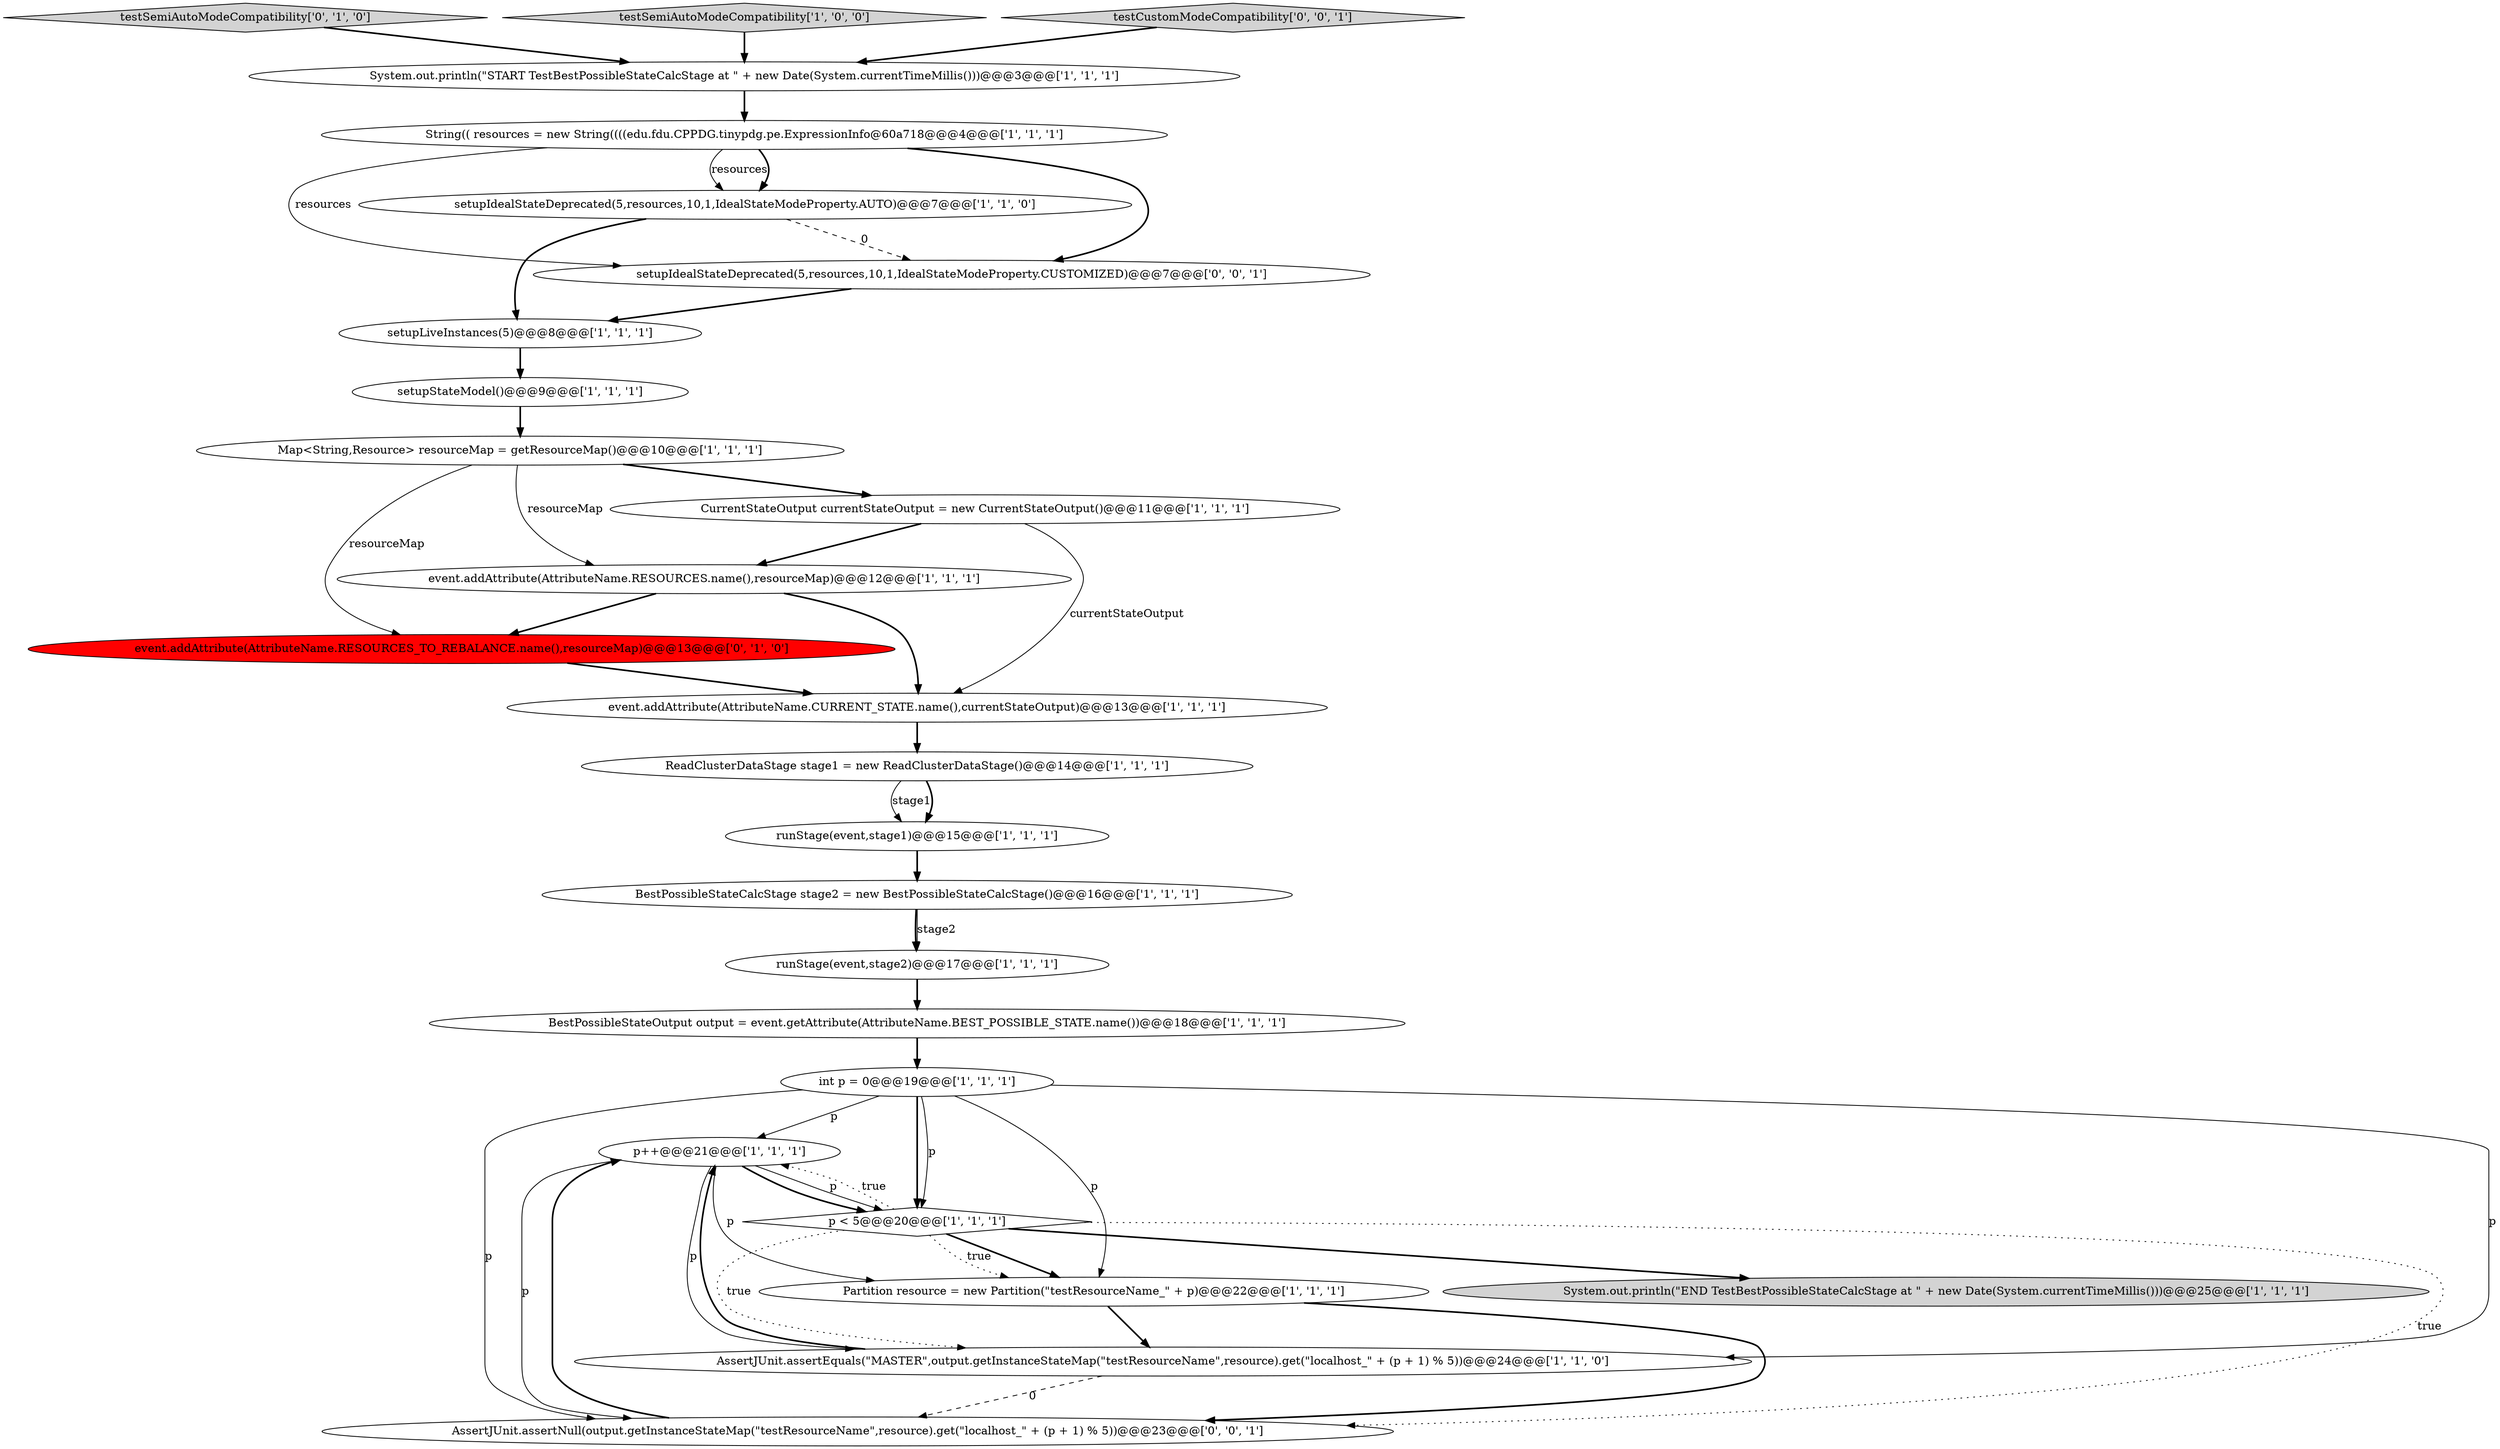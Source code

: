 digraph {
16 [style = filled, label = "setupIdealStateDeprecated(5,resources,10,1,IdealStateModeProperty.AUTO)@@@7@@@['1', '1', '0']", fillcolor = white, shape = ellipse image = "AAA0AAABBB1BBB"];
20 [style = filled, label = "p++@@@21@@@['1', '1', '1']", fillcolor = white, shape = ellipse image = "AAA0AAABBB1BBB"];
21 [style = filled, label = "event.addAttribute(AttributeName.RESOURCES_TO_REBALANCE.name(),resourceMap)@@@13@@@['0', '1', '0']", fillcolor = red, shape = ellipse image = "AAA1AAABBB2BBB"];
8 [style = filled, label = "BestPossibleStateCalcStage stage2 = new BestPossibleStateCalcStage()@@@16@@@['1', '1', '1']", fillcolor = white, shape = ellipse image = "AAA0AAABBB1BBB"];
15 [style = filled, label = "Map<String,Resource> resourceMap = getResourceMap()@@@10@@@['1', '1', '1']", fillcolor = white, shape = ellipse image = "AAA0AAABBB1BBB"];
22 [style = filled, label = "testSemiAutoModeCompatibility['0', '1', '0']", fillcolor = lightgray, shape = diamond image = "AAA0AAABBB2BBB"];
3 [style = filled, label = "CurrentStateOutput currentStateOutput = new CurrentStateOutput()@@@11@@@['1', '1', '1']", fillcolor = white, shape = ellipse image = "AAA0AAABBB1BBB"];
7 [style = filled, label = "int p = 0@@@19@@@['1', '1', '1']", fillcolor = white, shape = ellipse image = "AAA0AAABBB1BBB"];
14 [style = filled, label = "runStage(event,stage1)@@@15@@@['1', '1', '1']", fillcolor = white, shape = ellipse image = "AAA0AAABBB1BBB"];
6 [style = filled, label = "runStage(event,stage2)@@@17@@@['1', '1', '1']", fillcolor = white, shape = ellipse image = "AAA0AAABBB1BBB"];
10 [style = filled, label = "testSemiAutoModeCompatibility['1', '0', '0']", fillcolor = lightgray, shape = diamond image = "AAA0AAABBB1BBB"];
17 [style = filled, label = "String(( resources = new String((((edu.fdu.CPPDG.tinypdg.pe.ExpressionInfo@60a718@@@4@@@['1', '1', '1']", fillcolor = white, shape = ellipse image = "AAA0AAABBB1BBB"];
25 [style = filled, label = "AssertJUnit.assertNull(output.getInstanceStateMap(\"testResourceName\",resource).get(\"localhost_\" + (p + 1) % 5))@@@23@@@['0', '0', '1']", fillcolor = white, shape = ellipse image = "AAA0AAABBB3BBB"];
23 [style = filled, label = "testCustomModeCompatibility['0', '0', '1']", fillcolor = lightgray, shape = diamond image = "AAA0AAABBB3BBB"];
11 [style = filled, label = "BestPossibleStateOutput output = event.getAttribute(AttributeName.BEST_POSSIBLE_STATE.name())@@@18@@@['1', '1', '1']", fillcolor = white, shape = ellipse image = "AAA0AAABBB1BBB"];
12 [style = filled, label = "AssertJUnit.assertEquals(\"MASTER\",output.getInstanceStateMap(\"testResourceName\",resource).get(\"localhost_\" + (p + 1) % 5))@@@24@@@['1', '1', '0']", fillcolor = white, shape = ellipse image = "AAA0AAABBB1BBB"];
1 [style = filled, label = "p < 5@@@20@@@['1', '1', '1']", fillcolor = white, shape = diamond image = "AAA0AAABBB1BBB"];
5 [style = filled, label = "System.out.println(\"END TestBestPossibleStateCalcStage at \" + new Date(System.currentTimeMillis()))@@@25@@@['1', '1', '1']", fillcolor = lightgray, shape = ellipse image = "AAA0AAABBB1BBB"];
2 [style = filled, label = "setupStateModel()@@@9@@@['1', '1', '1']", fillcolor = white, shape = ellipse image = "AAA0AAABBB1BBB"];
9 [style = filled, label = "ReadClusterDataStage stage1 = new ReadClusterDataStage()@@@14@@@['1', '1', '1']", fillcolor = white, shape = ellipse image = "AAA0AAABBB1BBB"];
24 [style = filled, label = "setupIdealStateDeprecated(5,resources,10,1,IdealStateModeProperty.CUSTOMIZED)@@@7@@@['0', '0', '1']", fillcolor = white, shape = ellipse image = "AAA0AAABBB3BBB"];
18 [style = filled, label = "System.out.println(\"START TestBestPossibleStateCalcStage at \" + new Date(System.currentTimeMillis()))@@@3@@@['1', '1', '1']", fillcolor = white, shape = ellipse image = "AAA0AAABBB1BBB"];
0 [style = filled, label = "event.addAttribute(AttributeName.CURRENT_STATE.name(),currentStateOutput)@@@13@@@['1', '1', '1']", fillcolor = white, shape = ellipse image = "AAA0AAABBB1BBB"];
13 [style = filled, label = "event.addAttribute(AttributeName.RESOURCES.name(),resourceMap)@@@12@@@['1', '1', '1']", fillcolor = white, shape = ellipse image = "AAA0AAABBB1BBB"];
19 [style = filled, label = "setupLiveInstances(5)@@@8@@@['1', '1', '1']", fillcolor = white, shape = ellipse image = "AAA0AAABBB1BBB"];
4 [style = filled, label = "Partition resource = new Partition(\"testResourceName_\" + p)@@@22@@@['1', '1', '1']", fillcolor = white, shape = ellipse image = "AAA0AAABBB1BBB"];
1->5 [style = bold, label=""];
10->18 [style = bold, label=""];
1->4 [style = bold, label=""];
0->9 [style = bold, label=""];
1->25 [style = dotted, label="true"];
7->1 [style = bold, label=""];
24->19 [style = bold, label=""];
7->25 [style = solid, label="p"];
21->0 [style = bold, label=""];
4->25 [style = bold, label=""];
20->25 [style = solid, label="p"];
16->24 [style = dashed, label="0"];
15->13 [style = solid, label="resourceMap"];
7->20 [style = solid, label="p"];
18->17 [style = bold, label=""];
12->20 [style = bold, label=""];
15->21 [style = solid, label="resourceMap"];
8->6 [style = bold, label=""];
20->12 [style = solid, label="p"];
7->12 [style = solid, label="p"];
19->2 [style = bold, label=""];
1->4 [style = dotted, label="true"];
20->1 [style = bold, label=""];
16->19 [style = bold, label=""];
15->3 [style = bold, label=""];
17->16 [style = solid, label="resources"];
17->24 [style = solid, label="resources"];
25->20 [style = bold, label=""];
22->18 [style = bold, label=""];
17->24 [style = bold, label=""];
12->25 [style = dashed, label="0"];
8->6 [style = solid, label="stage2"];
7->1 [style = solid, label="p"];
9->14 [style = solid, label="stage1"];
6->11 [style = bold, label=""];
1->12 [style = dotted, label="true"];
2->15 [style = bold, label=""];
9->14 [style = bold, label=""];
3->0 [style = solid, label="currentStateOutput"];
3->13 [style = bold, label=""];
4->12 [style = bold, label=""];
20->1 [style = solid, label="p"];
14->8 [style = bold, label=""];
13->21 [style = bold, label=""];
1->20 [style = dotted, label="true"];
23->18 [style = bold, label=""];
11->7 [style = bold, label=""];
17->16 [style = bold, label=""];
13->0 [style = bold, label=""];
7->4 [style = solid, label="p"];
20->4 [style = solid, label="p"];
}
